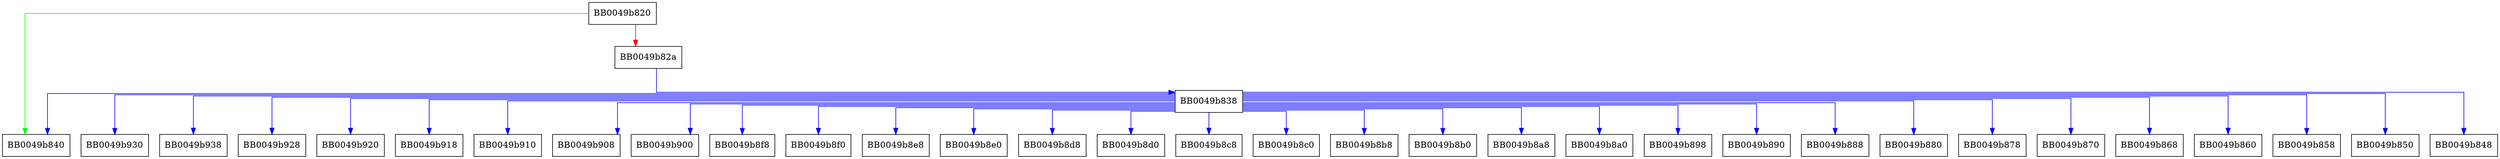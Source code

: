 digraph SSL_alert_desc_string_long {
  node [shape="box"];
  graph [splines=ortho];
  BB0049b820 -> BB0049b840 [color="green"];
  BB0049b820 -> BB0049b82a [color="red"];
  BB0049b82a -> BB0049b838 [color="blue"];
  BB0049b838 -> BB0049b930 [color="blue"];
  BB0049b838 -> BB0049b840 [color="blue"];
  BB0049b838 -> BB0049b938 [color="blue"];
  BB0049b838 -> BB0049b928 [color="blue"];
  BB0049b838 -> BB0049b920 [color="blue"];
  BB0049b838 -> BB0049b918 [color="blue"];
  BB0049b838 -> BB0049b910 [color="blue"];
  BB0049b838 -> BB0049b908 [color="blue"];
  BB0049b838 -> BB0049b900 [color="blue"];
  BB0049b838 -> BB0049b8f8 [color="blue"];
  BB0049b838 -> BB0049b8f0 [color="blue"];
  BB0049b838 -> BB0049b8e8 [color="blue"];
  BB0049b838 -> BB0049b8e0 [color="blue"];
  BB0049b838 -> BB0049b8d8 [color="blue"];
  BB0049b838 -> BB0049b8d0 [color="blue"];
  BB0049b838 -> BB0049b8c8 [color="blue"];
  BB0049b838 -> BB0049b8c0 [color="blue"];
  BB0049b838 -> BB0049b8b8 [color="blue"];
  BB0049b838 -> BB0049b8b0 [color="blue"];
  BB0049b838 -> BB0049b8a8 [color="blue"];
  BB0049b838 -> BB0049b8a0 [color="blue"];
  BB0049b838 -> BB0049b898 [color="blue"];
  BB0049b838 -> BB0049b890 [color="blue"];
  BB0049b838 -> BB0049b888 [color="blue"];
  BB0049b838 -> BB0049b880 [color="blue"];
  BB0049b838 -> BB0049b878 [color="blue"];
  BB0049b838 -> BB0049b870 [color="blue"];
  BB0049b838 -> BB0049b868 [color="blue"];
  BB0049b838 -> BB0049b860 [color="blue"];
  BB0049b838 -> BB0049b858 [color="blue"];
  BB0049b838 -> BB0049b850 [color="blue"];
  BB0049b838 -> BB0049b848 [color="blue"];
}